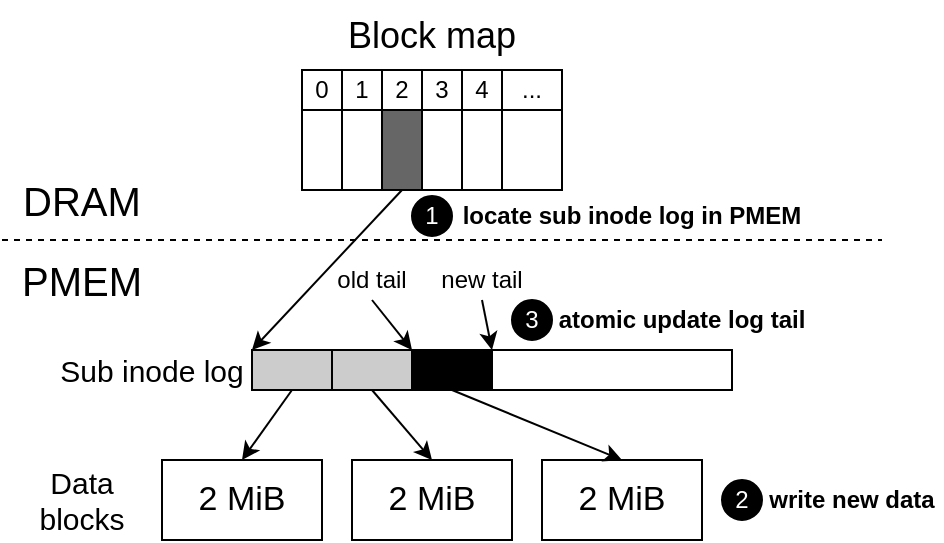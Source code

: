 <mxfile version="24.3.0" type="github">
  <diagram name="Page-1" id="1Dvkutj9wqZVP7vQXgIb">
    <mxGraphModel dx="2074" dy="1140" grid="1" gridSize="10" guides="1" tooltips="1" connect="1" arrows="1" fold="1" page="1" pageScale="1" pageWidth="850" pageHeight="1100" math="0" shadow="0">
      <root>
        <mxCell id="0" />
        <mxCell id="1" parent="0" />
        <mxCell id="FcrFrRqbFrsatVIIR7yG-1" value="" style="endArrow=none;dashed=1;html=1;rounded=0;" parent="1" edge="1">
          <mxGeometry width="50" height="50" relative="1" as="geometry">
            <mxPoint y="160" as="sourcePoint" />
            <mxPoint x="440" y="160" as="targetPoint" />
          </mxGeometry>
        </mxCell>
        <mxCell id="FcrFrRqbFrsatVIIR7yG-2" value="&lt;font style=&quot;font-size: 20px;&quot;&gt;DRAM&lt;/font&gt;" style="rounded=0;whiteSpace=wrap;html=1;fillColor=none;strokeColor=none;" parent="1" vertex="1">
          <mxGeometry y="120" width="80" height="40" as="geometry" />
        </mxCell>
        <mxCell id="FcrFrRqbFrsatVIIR7yG-3" value="&lt;font style=&quot;font-size: 20px;&quot;&gt;PMEM&lt;/font&gt;" style="rounded=0;whiteSpace=wrap;html=1;fillColor=none;strokeColor=none;" parent="1" vertex="1">
          <mxGeometry y="160" width="80" height="40" as="geometry" />
        </mxCell>
        <mxCell id="FcrFrRqbFrsatVIIR7yG-4" value="0" style="rounded=0;whiteSpace=wrap;html=1;fillColor=none;" parent="1" vertex="1">
          <mxGeometry x="150" y="75" width="20" height="20" as="geometry" />
        </mxCell>
        <mxCell id="FcrFrRqbFrsatVIIR7yG-5" value="1" style="rounded=0;whiteSpace=wrap;html=1;fillColor=none;" parent="1" vertex="1">
          <mxGeometry x="170" y="75" width="20" height="20" as="geometry" />
        </mxCell>
        <mxCell id="FcrFrRqbFrsatVIIR7yG-6" value="2" style="rounded=0;whiteSpace=wrap;html=1;fillColor=none;" parent="1" vertex="1">
          <mxGeometry x="190" y="75" width="20" height="20" as="geometry" />
        </mxCell>
        <mxCell id="FcrFrRqbFrsatVIIR7yG-7" value="3" style="rounded=0;whiteSpace=wrap;html=1;fillColor=none;" parent="1" vertex="1">
          <mxGeometry x="210" y="75" width="20" height="20" as="geometry" />
        </mxCell>
        <mxCell id="FcrFrRqbFrsatVIIR7yG-8" value="4" style="rounded=0;whiteSpace=wrap;html=1;fillColor=none;" parent="1" vertex="1">
          <mxGeometry x="230" y="75" width="20" height="20" as="geometry" />
        </mxCell>
        <mxCell id="FcrFrRqbFrsatVIIR7yG-9" value="..." style="rounded=0;whiteSpace=wrap;html=1;fillColor=none;" parent="1" vertex="1">
          <mxGeometry x="250" y="75" width="30" height="20" as="geometry" />
        </mxCell>
        <mxCell id="FcrFrRqbFrsatVIIR7yG-10" value="" style="rounded=0;whiteSpace=wrap;html=1;fillColor=none;" parent="1" vertex="1">
          <mxGeometry x="150" y="95" width="20" height="40" as="geometry" />
        </mxCell>
        <mxCell id="FcrFrRqbFrsatVIIR7yG-11" value="" style="rounded=0;whiteSpace=wrap;html=1;fillColor=none;" parent="1" vertex="1">
          <mxGeometry x="170" y="95" width="20" height="40" as="geometry" />
        </mxCell>
        <mxCell id="FcrFrRqbFrsatVIIR7yG-12" value="" style="rounded=0;whiteSpace=wrap;html=1;fillColor=#666666;" parent="1" vertex="1">
          <mxGeometry x="190" y="95" width="20" height="40" as="geometry" />
        </mxCell>
        <mxCell id="FcrFrRqbFrsatVIIR7yG-13" value="" style="rounded=0;whiteSpace=wrap;html=1;fillColor=none;" parent="1" vertex="1">
          <mxGeometry x="210" y="95" width="20" height="40" as="geometry" />
        </mxCell>
        <mxCell id="FcrFrRqbFrsatVIIR7yG-14" value="" style="rounded=0;whiteSpace=wrap;html=1;fillColor=none;" parent="1" vertex="1">
          <mxGeometry x="230" y="95" width="20" height="40" as="geometry" />
        </mxCell>
        <mxCell id="FcrFrRqbFrsatVIIR7yG-15" value="" style="rounded=0;whiteSpace=wrap;html=1;fillColor=none;" parent="1" vertex="1">
          <mxGeometry x="250" y="95" width="30" height="40" as="geometry" />
        </mxCell>
        <mxCell id="FcrFrRqbFrsatVIIR7yG-16" value="" style="rounded=0;whiteSpace=wrap;html=1;fillColor=#CCCCCC;" parent="1" vertex="1">
          <mxGeometry x="125" y="215" width="40" height="20" as="geometry" />
        </mxCell>
        <mxCell id="FcrFrRqbFrsatVIIR7yG-17" value="" style="rounded=0;whiteSpace=wrap;html=1;fillColor=#CCCCCC;" parent="1" vertex="1">
          <mxGeometry x="165" y="215" width="40" height="20" as="geometry" />
        </mxCell>
        <mxCell id="FcrFrRqbFrsatVIIR7yG-18" value="" style="rounded=0;whiteSpace=wrap;html=1;fillColor=#000000;" parent="1" vertex="1">
          <mxGeometry x="205" y="215" width="40" height="20" as="geometry" />
        </mxCell>
        <mxCell id="FcrFrRqbFrsatVIIR7yG-19" value="" style="rounded=0;whiteSpace=wrap;html=1;" parent="1" vertex="1">
          <mxGeometry x="245" y="215" width="120" height="20" as="geometry" />
        </mxCell>
        <mxCell id="FcrFrRqbFrsatVIIR7yG-21" value="" style="endArrow=classic;html=1;rounded=0;exitX=0.5;exitY=1;exitDx=0;exitDy=0;entryX=0;entryY=0;entryDx=0;entryDy=0;" parent="1" source="FcrFrRqbFrsatVIIR7yG-12" target="FcrFrRqbFrsatVIIR7yG-16" edge="1">
          <mxGeometry width="50" height="50" relative="1" as="geometry">
            <mxPoint x="430" y="585" as="sourcePoint" />
            <mxPoint x="480" y="535" as="targetPoint" />
          </mxGeometry>
        </mxCell>
        <mxCell id="FcrFrRqbFrsatVIIR7yG-22" value="&lt;font style=&quot;font-size: 15px;&quot;&gt;Sub inode log&lt;/font&gt;" style="rounded=0;whiteSpace=wrap;html=1;fillColor=none;strokeColor=none;" parent="1" vertex="1">
          <mxGeometry x="15" y="215" width="120" height="20" as="geometry" />
        </mxCell>
        <mxCell id="FcrFrRqbFrsatVIIR7yG-23" value="&lt;font style=&quot;font-size: 12px;&quot;&gt;old tail&lt;/font&gt;" style="rounded=0;whiteSpace=wrap;html=1;fillColor=none;strokeColor=none;" parent="1" vertex="1">
          <mxGeometry x="165" y="170" width="40" height="20" as="geometry" />
        </mxCell>
        <mxCell id="FcrFrRqbFrsatVIIR7yG-24" value="&lt;font style=&quot;font-size: 12px;&quot;&gt;new tail&lt;/font&gt;" style="rounded=0;whiteSpace=wrap;html=1;fillColor=none;strokeColor=none;" parent="1" vertex="1">
          <mxGeometry x="215" y="170" width="50" height="20" as="geometry" />
        </mxCell>
        <mxCell id="FcrFrRqbFrsatVIIR7yG-25" value="" style="endArrow=classic;html=1;rounded=0;entryX=0;entryY=0;entryDx=0;entryDy=0;exitX=0.5;exitY=1;exitDx=0;exitDy=0;" parent="1" source="FcrFrRqbFrsatVIIR7yG-23" target="FcrFrRqbFrsatVIIR7yG-18" edge="1">
          <mxGeometry width="50" height="50" relative="1" as="geometry">
            <mxPoint x="325" y="630" as="sourcePoint" />
            <mxPoint x="375" y="580" as="targetPoint" />
          </mxGeometry>
        </mxCell>
        <mxCell id="FcrFrRqbFrsatVIIR7yG-27" value="" style="endArrow=classic;html=1;rounded=0;exitX=0.5;exitY=1;exitDx=0;exitDy=0;entryX=0;entryY=0;entryDx=0;entryDy=0;" parent="1" source="FcrFrRqbFrsatVIIR7yG-24" target="FcrFrRqbFrsatVIIR7yG-19" edge="1">
          <mxGeometry width="50" height="50" relative="1" as="geometry">
            <mxPoint x="325" y="630" as="sourcePoint" />
            <mxPoint x="375" y="580" as="targetPoint" />
          </mxGeometry>
        </mxCell>
        <mxCell id="FcrFrRqbFrsatVIIR7yG-28" value="&lt;font style=&quot;font-size: 17px;&quot;&gt;2 MiB&lt;/font&gt;" style="rounded=0;whiteSpace=wrap;html=1;fillColor=none;" parent="1" vertex="1">
          <mxGeometry x="80" y="270" width="80" height="40" as="geometry" />
        </mxCell>
        <mxCell id="FcrFrRqbFrsatVIIR7yG-31" value="" style="endArrow=classic;html=1;rounded=0;exitX=0.5;exitY=1;exitDx=0;exitDy=0;entryX=0.5;entryY=0;entryDx=0;entryDy=0;" parent="1" source="FcrFrRqbFrsatVIIR7yG-16" target="FcrFrRqbFrsatVIIR7yG-28" edge="1">
          <mxGeometry width="50" height="50" relative="1" as="geometry">
            <mxPoint x="400" y="590" as="sourcePoint" />
            <mxPoint x="450" y="540" as="targetPoint" />
          </mxGeometry>
        </mxCell>
        <mxCell id="FcrFrRqbFrsatVIIR7yG-32" value="" style="endArrow=classic;html=1;rounded=0;exitX=0.5;exitY=1;exitDx=0;exitDy=0;entryX=0.5;entryY=0;entryDx=0;entryDy=0;" parent="1" source="FcrFrRqbFrsatVIIR7yG-17" target="jlncPJkVaWCYWcdui12d-3" edge="1">
          <mxGeometry width="50" height="50" relative="1" as="geometry">
            <mxPoint x="400" y="590" as="sourcePoint" />
            <mxPoint x="240" y="270" as="targetPoint" />
          </mxGeometry>
        </mxCell>
        <mxCell id="FcrFrRqbFrsatVIIR7yG-33" value="" style="endArrow=classic;html=1;rounded=0;exitX=0.5;exitY=1;exitDx=0;exitDy=0;entryX=0.5;entryY=0;entryDx=0;entryDy=0;" parent="1" source="FcrFrRqbFrsatVIIR7yG-18" target="jlncPJkVaWCYWcdui12d-4" edge="1">
          <mxGeometry width="50" height="50" relative="1" as="geometry">
            <mxPoint x="400" y="590" as="sourcePoint" />
            <mxPoint x="360" y="270" as="targetPoint" />
          </mxGeometry>
        </mxCell>
        <mxCell id="FcrFrRqbFrsatVIIR7yG-34" value="&lt;font style=&quot;font-size: 18px;&quot;&gt;Block map&lt;/font&gt;" style="rounded=0;whiteSpace=wrap;html=1;fillColor=none;strokeColor=none;" parent="1" vertex="1">
          <mxGeometry x="150" y="40" width="130" height="35" as="geometry" />
        </mxCell>
        <mxCell id="FcrFrRqbFrsatVIIR7yG-35" value="&lt;font style=&quot;font-size: 15px;&quot;&gt;Data blocks&lt;/font&gt;" style="rounded=0;whiteSpace=wrap;html=1;fillColor=none;strokeColor=none;" parent="1" vertex="1">
          <mxGeometry y="270" width="80" height="40" as="geometry" />
        </mxCell>
        <mxCell id="7bWyixLGcGMEeV_3WNz_-1" value="&lt;font color=&quot;#ffffff&quot;&gt;1&lt;/font&gt;" style="ellipse;whiteSpace=wrap;html=1;aspect=fixed;fillColor=#000000;" parent="1" vertex="1">
          <mxGeometry x="205" y="138" width="20" height="20" as="geometry" />
        </mxCell>
        <mxCell id="7bWyixLGcGMEeV_3WNz_-2" value="&lt;font color=&quot;#ffffff&quot;&gt;2&lt;/font&gt;" style="ellipse;whiteSpace=wrap;html=1;aspect=fixed;fillColor=#000000;" parent="1" vertex="1">
          <mxGeometry x="360" y="280" width="20" height="20" as="geometry" />
        </mxCell>
        <mxCell id="7bWyixLGcGMEeV_3WNz_-3" value="&lt;font color=&quot;#ffffff&quot;&gt;3&lt;/font&gt;" style="ellipse;whiteSpace=wrap;html=1;aspect=fixed;fillColor=#000000;" parent="1" vertex="1">
          <mxGeometry x="255" y="190" width="20" height="20" as="geometry" />
        </mxCell>
        <mxCell id="jlncPJkVaWCYWcdui12d-1" value="&lt;font style=&quot;font-size: 12px;&quot;&gt;&lt;b&gt;locate sub inode log in PMEM&lt;/b&gt;&lt;/font&gt;" style="rounded=0;whiteSpace=wrap;html=1;fillColor=none;strokeColor=none;" vertex="1" parent="1">
          <mxGeometry x="225" y="139" width="180" height="18" as="geometry" />
        </mxCell>
        <mxCell id="jlncPJkVaWCYWcdui12d-3" value="&lt;font style=&quot;font-size: 17px;&quot;&gt;2 MiB&lt;/font&gt;" style="rounded=0;whiteSpace=wrap;html=1;fillColor=none;" vertex="1" parent="1">
          <mxGeometry x="175" y="270" width="80" height="40" as="geometry" />
        </mxCell>
        <mxCell id="jlncPJkVaWCYWcdui12d-4" value="&lt;font style=&quot;font-size: 17px;&quot;&gt;2 MiB&lt;/font&gt;" style="rounded=0;whiteSpace=wrap;html=1;fillColor=none;" vertex="1" parent="1">
          <mxGeometry x="270" y="270" width="80" height="40" as="geometry" />
        </mxCell>
        <mxCell id="jlncPJkVaWCYWcdui12d-5" value="&lt;b&gt;atomic update log tail&lt;/b&gt;" style="rounded=0;whiteSpace=wrap;html=1;fillColor=none;strokeColor=none;" vertex="1" parent="1">
          <mxGeometry x="275" y="191" width="130" height="18" as="geometry" />
        </mxCell>
        <mxCell id="jlncPJkVaWCYWcdui12d-6" value="&lt;b&gt;write new data&lt;/b&gt;" style="rounded=0;whiteSpace=wrap;html=1;fillColor=none;strokeColor=none;" vertex="1" parent="1">
          <mxGeometry x="380" y="281" width="90" height="18" as="geometry" />
        </mxCell>
      </root>
    </mxGraphModel>
  </diagram>
</mxfile>
